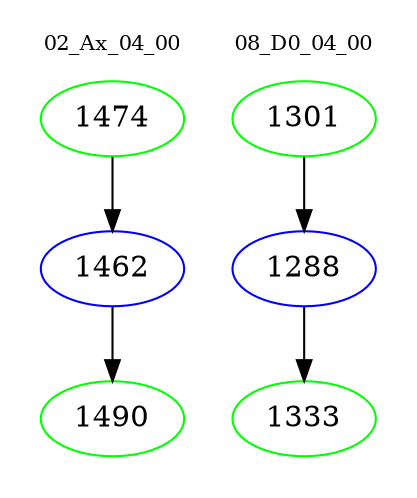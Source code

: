 digraph{
subgraph cluster_0 {
color = white
label = "02_Ax_04_00";
fontsize=10;
T0_1474 [label="1474", color="green"]
T0_1474 -> T0_1462 [color="black"]
T0_1462 [label="1462", color="blue"]
T0_1462 -> T0_1490 [color="black"]
T0_1490 [label="1490", color="green"]
}
subgraph cluster_1 {
color = white
label = "08_D0_04_00";
fontsize=10;
T1_1301 [label="1301", color="green"]
T1_1301 -> T1_1288 [color="black"]
T1_1288 [label="1288", color="blue"]
T1_1288 -> T1_1333 [color="black"]
T1_1333 [label="1333", color="green"]
}
}
